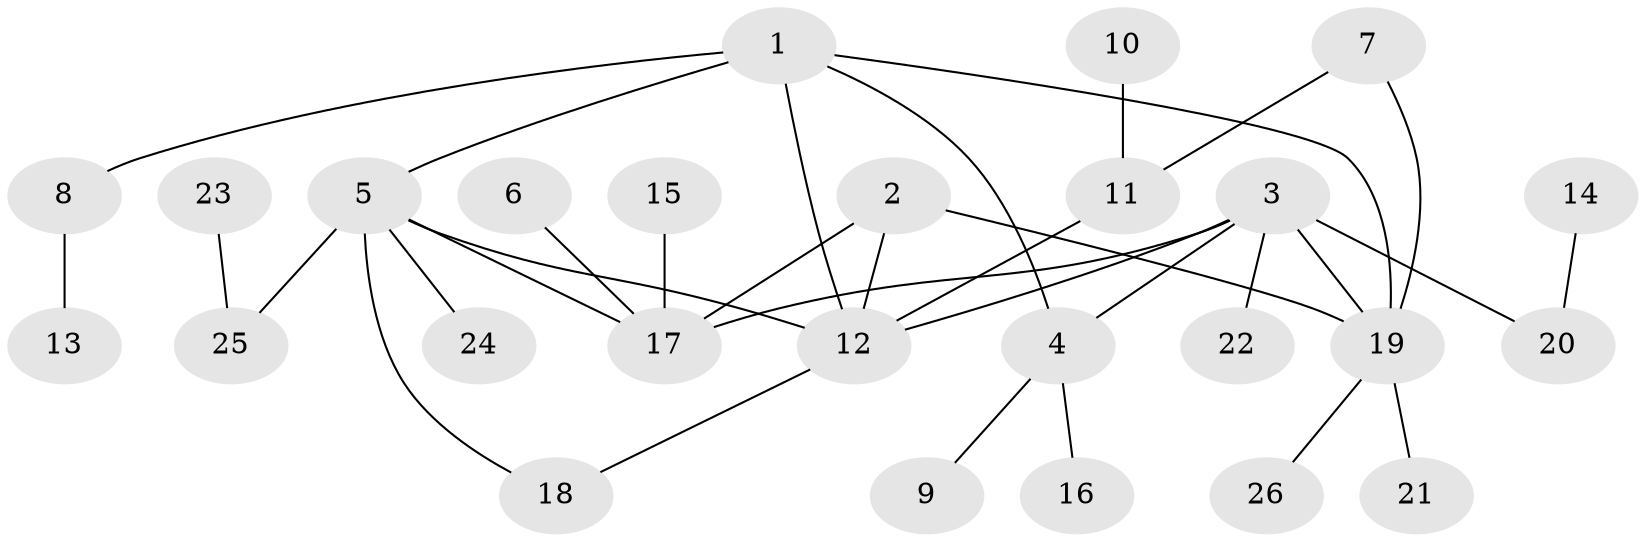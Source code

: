 // original degree distribution, {4: 0.09615384615384616, 5: 0.038461538461538464, 2: 0.21153846153846154, 7: 0.07692307692307693, 3: 0.07692307692307693, 1: 0.5}
// Generated by graph-tools (version 1.1) at 2025/50/03/09/25 03:50:30]
// undirected, 26 vertices, 33 edges
graph export_dot {
graph [start="1"]
  node [color=gray90,style=filled];
  1;
  2;
  3;
  4;
  5;
  6;
  7;
  8;
  9;
  10;
  11;
  12;
  13;
  14;
  15;
  16;
  17;
  18;
  19;
  20;
  21;
  22;
  23;
  24;
  25;
  26;
  1 -- 4 [weight=1.0];
  1 -- 5 [weight=1.0];
  1 -- 8 [weight=1.0];
  1 -- 12 [weight=1.0];
  1 -- 19 [weight=1.0];
  2 -- 12 [weight=1.0];
  2 -- 17 [weight=1.0];
  2 -- 19 [weight=1.0];
  3 -- 4 [weight=1.0];
  3 -- 12 [weight=1.0];
  3 -- 17 [weight=1.0];
  3 -- 19 [weight=1.0];
  3 -- 20 [weight=1.0];
  3 -- 22 [weight=1.0];
  4 -- 9 [weight=1.0];
  4 -- 16 [weight=1.0];
  5 -- 12 [weight=1.0];
  5 -- 17 [weight=1.0];
  5 -- 18 [weight=1.0];
  5 -- 24 [weight=1.0];
  5 -- 25 [weight=1.0];
  6 -- 17 [weight=1.0];
  7 -- 11 [weight=1.0];
  7 -- 19 [weight=1.0];
  8 -- 13 [weight=1.0];
  10 -- 11 [weight=1.0];
  11 -- 12 [weight=1.0];
  12 -- 18 [weight=1.0];
  14 -- 20 [weight=1.0];
  15 -- 17 [weight=1.0];
  19 -- 21 [weight=1.0];
  19 -- 26 [weight=1.0];
  23 -- 25 [weight=1.0];
}

